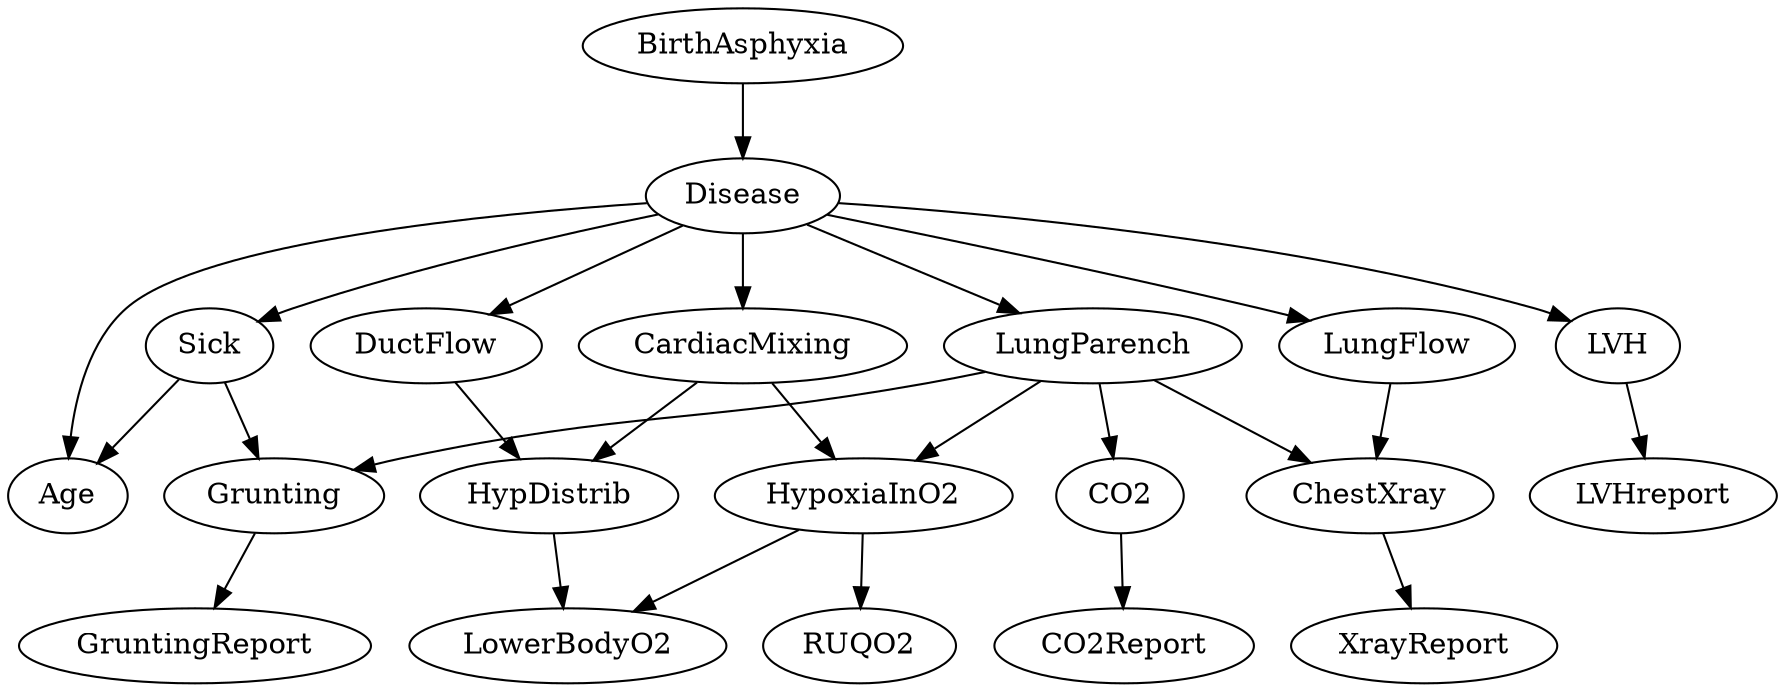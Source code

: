 digraph G {
	BirthAsphyxia;
	Disease;
	BirthAsphyxia -> Disease;
	HypDistrib;
	LowerBodyO2;
	HypDistrib -> LowerBodyO2;
	HypoxiaInO2;
	HypoxiaInO2 -> LowerBodyO2;
	RUQO2;
	HypoxiaInO2 -> RUQO2;
	CO2;
	CO2Report;
	CO2 -> CO2Report;
	ChestXray;
	XrayReport;
	ChestXray -> XrayReport;
	Grunting;
	GruntingReport;
	Grunting -> GruntingReport;
	LVHreport;
	Age;
	Disease -> Age;
	LVH;
	Disease -> LVH;
	DuctFlow;
	Disease -> DuctFlow;
	CardiacMixing;
	Disease -> CardiacMixing;
	LungParench;
	Disease -> LungParench;
	LungFlow;
	Disease -> LungFlow;
	Sick;
	Disease -> Sick;
	LVH -> LVHreport;
	DuctFlow -> HypDistrib;
	CardiacMixing -> HypDistrib;
	CardiacMixing -> HypoxiaInO2;
	LungParench -> HypoxiaInO2;
	LungParench -> CO2;
	LungParench -> ChestXray;
	LungParench -> Grunting;
	LungFlow -> ChestXray;
	Sick -> Grunting;
	Sick -> Age;
}
